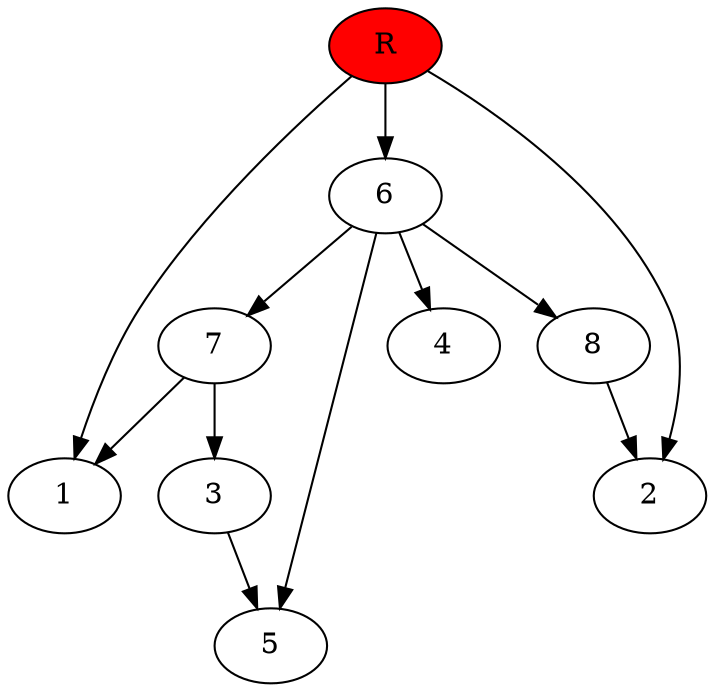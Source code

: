 digraph prb18698 {
	1
	2
	3
	4
	5
	6
	7
	8
	R [fillcolor="#ff0000" style=filled]
	3 -> 5
	6 -> 4
	6 -> 5
	6 -> 7
	6 -> 8
	7 -> 1
	7 -> 3
	8 -> 2
	R -> 1
	R -> 2
	R -> 6
}
